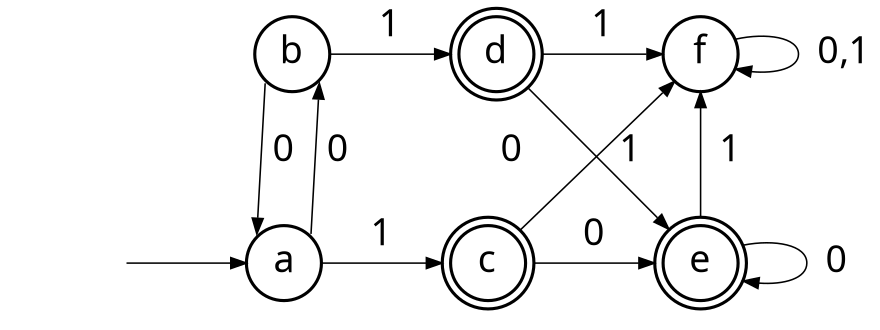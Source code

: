 digraph {
	rank="LR"
	graph [nodesep=.4,ranksep=.4,splines=line,bgcolor="transparent"]
	edge [penwidth=.75,arrowsize=.75,fontname="Source Code Pro,Ubuntu Mono",fontsize=18]
	node [shape=circle,style=filled,fillcolor="#ffffff",fontname="Source Code Pro,Ubuntu Mono",penwidth=1.5,width=0.5,margin=0,fontsize=18]

	subgraph {
		rank=same
		b -> d -> f [label="1"]
	}
	subgraph {
		rank=same
		start [style="invis",width=0]
		start -> a
		a -> c [label="1"]
		c -> e [label="0"]
	}
	a : ne -> b : se [label=" 0"]
	b : sw -> a : nw [label=" 0"]
	c -> f [label="1"]
	d -> e [label="0"]
	e -> e [label="  0"]
	e -> f [label="  1"]
	f -> f [label="  0,1"]
	c,d,e [peripheries=2]
}
